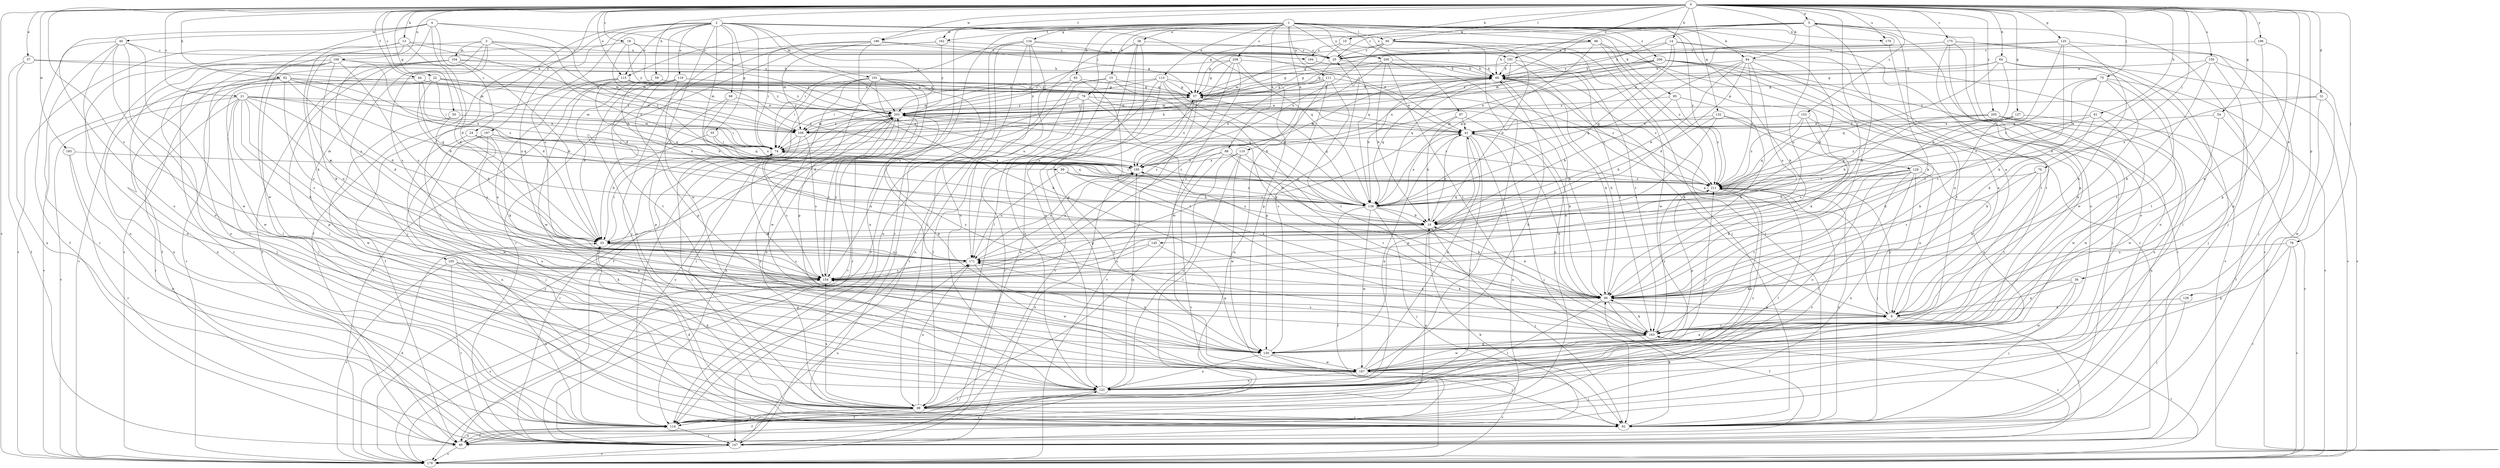 strict digraph  {
0;
1;
2;
3;
4;
5;
8;
10;
13;
14;
15;
16;
18;
21;
22;
24;
25;
31;
33;
36;
37;
38;
40;
41;
44;
49;
50;
54;
55;
57;
59;
61;
62;
64;
65;
66;
67;
68;
74;
75;
76;
78;
79;
82;
84;
85;
86;
88;
90;
95;
98;
99;
101;
104;
105;
106;
109;
110;
111;
113;
114;
115;
119;
122;
125;
127;
128;
129;
130;
132;
134;
138;
145;
147;
150;
153;
154;
162;
163;
170;
171;
175;
179;
183;
186;
187;
191;
194;
195;
196;
197;
200;
203;
205;
206;
208;
211;
0 -> 5  [label=a];
0 -> 10  [label=b];
0 -> 13  [label=b];
0 -> 14  [label=b];
0 -> 18  [label=c];
0 -> 21  [label=c];
0 -> 22  [label=c];
0 -> 31  [label=d];
0 -> 36  [label=e];
0 -> 37  [label=e];
0 -> 44  [label=f];
0 -> 50  [label=g];
0 -> 54  [label=g];
0 -> 59  [label=h];
0 -> 61  [label=h];
0 -> 62  [label=h];
0 -> 64  [label=h];
0 -> 75  [label=j];
0 -> 76  [label=j];
0 -> 78  [label=j];
0 -> 84  [label=k];
0 -> 95  [label=l];
0 -> 109  [label=n];
0 -> 115  [label=o];
0 -> 125  [label=p];
0 -> 127  [label=p];
0 -> 128  [label=p];
0 -> 132  [label=q];
0 -> 145  [label=r];
0 -> 150  [label=s];
0 -> 153  [label=s];
0 -> 154  [label=s];
0 -> 162  [label=t];
0 -> 170  [label=u];
0 -> 175  [label=v];
0 -> 179  [label=v];
0 -> 183  [label=w];
0 -> 186  [label=w];
0 -> 191  [label=x];
0 -> 196  [label=y];
0 -> 197  [label=y];
0 -> 205  [label=z];
1 -> 15  [label=b];
1 -> 38  [label=e];
1 -> 65  [label=h];
1 -> 67  [label=i];
1 -> 79  [label=j];
1 -> 84  [label=k];
1 -> 85  [label=k];
1 -> 86  [label=k];
1 -> 88  [label=k];
1 -> 90  [label=k];
1 -> 110  [label=n];
1 -> 111  [label=n];
1 -> 113  [label=n];
1 -> 114  [label=n];
1 -> 115  [label=o];
1 -> 129  [label=p];
1 -> 130  [label=p];
1 -> 134  [label=q];
1 -> 138  [label=q];
1 -> 147  [label=r];
1 -> 170  [label=u];
1 -> 186  [label=w];
1 -> 200  [label=y];
1 -> 206  [label=z];
1 -> 208  [label=z];
1 -> 211  [label=z];
2 -> 16  [label=b];
2 -> 49  [label=f];
2 -> 55  [label=g];
2 -> 68  [label=i];
2 -> 74  [label=i];
2 -> 95  [label=l];
2 -> 98  [label=l];
2 -> 99  [label=m];
2 -> 101  [label=m];
2 -> 115  [label=o];
2 -> 119  [label=o];
2 -> 138  [label=q];
2 -> 154  [label=s];
2 -> 171  [label=u];
2 -> 187  [label=w];
2 -> 191  [label=x];
2 -> 203  [label=y];
3 -> 82  [label=j];
3 -> 104  [label=m];
3 -> 105  [label=m];
3 -> 106  [label=m];
3 -> 154  [label=s];
3 -> 179  [label=v];
3 -> 194  [label=x];
3 -> 211  [label=z];
4 -> 24  [label=c];
4 -> 33  [label=d];
4 -> 40  [label=e];
4 -> 122  [label=o];
4 -> 154  [label=s];
4 -> 187  [label=w];
4 -> 203  [label=y];
4 -> 211  [label=z];
5 -> 25  [label=c];
5 -> 57  [label=g];
5 -> 66  [label=h];
5 -> 82  [label=j];
5 -> 90  [label=k];
5 -> 114  [label=n];
5 -> 122  [label=o];
5 -> 162  [label=t];
5 -> 171  [label=u];
5 -> 203  [label=y];
8 -> 5  [label=a];
8 -> 66  [label=h];
8 -> 74  [label=i];
8 -> 147  [label=r];
8 -> 163  [label=t];
8 -> 171  [label=u];
8 -> 211  [label=z];
10 -> 16  [label=b];
10 -> 106  [label=m];
10 -> 194  [label=x];
13 -> 25  [label=c];
13 -> 33  [label=d];
13 -> 74  [label=i];
13 -> 90  [label=k];
13 -> 154  [label=s];
13 -> 179  [label=v];
14 -> 25  [label=c];
14 -> 33  [label=d];
14 -> 41  [label=e];
14 -> 66  [label=h];
14 -> 138  [label=q];
14 -> 163  [label=t];
15 -> 57  [label=g];
15 -> 74  [label=i];
15 -> 114  [label=n];
15 -> 122  [label=o];
15 -> 138  [label=q];
16 -> 33  [label=d];
16 -> 41  [label=e];
16 -> 82  [label=j];
16 -> 114  [label=n];
18 -> 25  [label=c];
18 -> 41  [label=e];
18 -> 106  [label=m];
18 -> 114  [label=n];
18 -> 203  [label=y];
21 -> 33  [label=d];
21 -> 90  [label=k];
21 -> 98  [label=l];
21 -> 106  [label=m];
21 -> 130  [label=p];
21 -> 138  [label=q];
21 -> 147  [label=r];
21 -> 154  [label=s];
21 -> 171  [label=u];
21 -> 179  [label=v];
21 -> 203  [label=y];
22 -> 16  [label=b];
22 -> 41  [label=e];
22 -> 57  [label=g];
22 -> 106  [label=m];
22 -> 114  [label=n];
22 -> 187  [label=w];
22 -> 195  [label=x];
22 -> 203  [label=y];
24 -> 74  [label=i];
24 -> 138  [label=q];
24 -> 171  [label=u];
24 -> 187  [label=w];
25 -> 66  [label=h];
25 -> 74  [label=i];
31 -> 147  [label=r];
31 -> 187  [label=w];
31 -> 203  [label=y];
31 -> 211  [label=z];
33 -> 74  [label=i];
33 -> 154  [label=s];
33 -> 171  [label=u];
36 -> 8  [label=a];
36 -> 82  [label=j];
36 -> 90  [label=k];
36 -> 187  [label=w];
37 -> 49  [label=f];
37 -> 66  [label=h];
37 -> 106  [label=m];
37 -> 114  [label=n];
38 -> 25  [label=c];
38 -> 98  [label=l];
38 -> 122  [label=o];
38 -> 130  [label=p];
38 -> 154  [label=s];
40 -> 25  [label=c];
40 -> 49  [label=f];
40 -> 82  [label=j];
40 -> 114  [label=n];
40 -> 122  [label=o];
40 -> 147  [label=r];
40 -> 187  [label=w];
41 -> 74  [label=i];
41 -> 82  [label=j];
41 -> 98  [label=l];
41 -> 114  [label=n];
41 -> 130  [label=p];
41 -> 163  [label=t];
44 -> 57  [label=g];
44 -> 138  [label=q];
44 -> 179  [label=v];
44 -> 195  [label=x];
44 -> 203  [label=y];
49 -> 114  [label=n];
49 -> 122  [label=o];
49 -> 179  [label=v];
50 -> 33  [label=d];
50 -> 74  [label=i];
50 -> 106  [label=m];
50 -> 187  [label=w];
54 -> 41  [label=e];
54 -> 49  [label=f];
54 -> 187  [label=w];
55 -> 33  [label=d];
55 -> 74  [label=i];
55 -> 195  [label=x];
57 -> 66  [label=h];
57 -> 179  [label=v];
57 -> 195  [label=x];
57 -> 203  [label=y];
59 -> 57  [label=g];
59 -> 138  [label=q];
61 -> 41  [label=e];
61 -> 90  [label=k];
61 -> 187  [label=w];
61 -> 211  [label=z];
62 -> 33  [label=d];
62 -> 57  [label=g];
62 -> 74  [label=i];
62 -> 82  [label=j];
62 -> 114  [label=n];
62 -> 122  [label=o];
62 -> 154  [label=s];
62 -> 211  [label=z];
64 -> 16  [label=b];
64 -> 57  [label=g];
64 -> 66  [label=h];
64 -> 82  [label=j];
64 -> 138  [label=q];
64 -> 163  [label=t];
64 -> 179  [label=v];
65 -> 57  [label=g];
65 -> 147  [label=r];
65 -> 163  [label=t];
65 -> 203  [label=y];
66 -> 57  [label=g];
66 -> 90  [label=k];
66 -> 114  [label=n];
66 -> 138  [label=q];
66 -> 211  [label=z];
67 -> 16  [label=b];
67 -> 41  [label=e];
67 -> 90  [label=k];
67 -> 154  [label=s];
68 -> 130  [label=p];
68 -> 138  [label=q];
68 -> 203  [label=y];
74 -> 66  [label=h];
74 -> 147  [label=r];
74 -> 154  [label=s];
74 -> 171  [label=u];
74 -> 195  [label=x];
75 -> 8  [label=a];
75 -> 57  [label=g];
75 -> 90  [label=k];
75 -> 154  [label=s];
75 -> 163  [label=t];
75 -> 179  [label=v];
75 -> 211  [label=z];
76 -> 90  [label=k];
76 -> 154  [label=s];
76 -> 163  [label=t];
76 -> 211  [label=z];
78 -> 130  [label=p];
78 -> 147  [label=r];
78 -> 171  [label=u];
78 -> 179  [label=v];
79 -> 33  [label=d];
79 -> 90  [label=k];
79 -> 98  [label=l];
79 -> 147  [label=r];
79 -> 203  [label=y];
79 -> 211  [label=z];
82 -> 33  [label=d];
82 -> 90  [label=k];
82 -> 211  [label=z];
84 -> 8  [label=a];
84 -> 16  [label=b];
84 -> 33  [label=d];
84 -> 66  [label=h];
84 -> 138  [label=q];
84 -> 171  [label=u];
84 -> 179  [label=v];
84 -> 211  [label=z];
85 -> 16  [label=b];
85 -> 90  [label=k];
85 -> 203  [label=y];
85 -> 211  [label=z];
86 -> 25  [label=c];
86 -> 66  [label=h];
86 -> 82  [label=j];
86 -> 138  [label=q];
86 -> 147  [label=r];
86 -> 211  [label=z];
88 -> 16  [label=b];
88 -> 98  [label=l];
88 -> 138  [label=q];
88 -> 179  [label=v];
88 -> 195  [label=x];
90 -> 8  [label=a];
90 -> 16  [label=b];
90 -> 41  [label=e];
90 -> 49  [label=f];
90 -> 66  [label=h];
90 -> 98  [label=l];
90 -> 203  [label=y];
95 -> 25  [label=c];
95 -> 57  [label=g];
95 -> 82  [label=j];
95 -> 122  [label=o];
95 -> 163  [label=t];
95 -> 187  [label=w];
95 -> 195  [label=x];
98 -> 33  [label=d];
98 -> 49  [label=f];
98 -> 74  [label=i];
98 -> 82  [label=j];
98 -> 114  [label=n];
98 -> 154  [label=s];
98 -> 171  [label=u];
98 -> 203  [label=y];
98 -> 211  [label=z];
99 -> 16  [label=b];
99 -> 90  [label=k];
99 -> 171  [label=u];
99 -> 211  [label=z];
101 -> 49  [label=f];
101 -> 57  [label=g];
101 -> 74  [label=i];
101 -> 82  [label=j];
101 -> 90  [label=k];
101 -> 130  [label=p];
101 -> 147  [label=r];
101 -> 179  [label=v];
101 -> 187  [label=w];
104 -> 33  [label=d];
104 -> 49  [label=f];
104 -> 66  [label=h];
104 -> 98  [label=l];
104 -> 179  [label=v];
104 -> 203  [label=y];
105 -> 90  [label=k];
105 -> 114  [label=n];
105 -> 130  [label=p];
105 -> 147  [label=r];
105 -> 154  [label=s];
105 -> 179  [label=v];
106 -> 74  [label=i];
106 -> 114  [label=n];
106 -> 154  [label=s];
106 -> 203  [label=y];
109 -> 33  [label=d];
109 -> 49  [label=f];
109 -> 66  [label=h];
109 -> 90  [label=k];
109 -> 98  [label=l];
109 -> 147  [label=r];
109 -> 171  [label=u];
109 -> 179  [label=v];
110 -> 98  [label=l];
110 -> 122  [label=o];
110 -> 163  [label=t];
110 -> 187  [label=w];
110 -> 195  [label=x];
111 -> 41  [label=e];
111 -> 57  [label=g];
111 -> 106  [label=m];
111 -> 114  [label=n];
111 -> 130  [label=p];
111 -> 163  [label=t];
111 -> 195  [label=x];
113 -> 16  [label=b];
113 -> 57  [label=g];
113 -> 74  [label=i];
113 -> 106  [label=m];
113 -> 114  [label=n];
113 -> 138  [label=q];
113 -> 179  [label=v];
113 -> 211  [label=z];
114 -> 49  [label=f];
114 -> 147  [label=r];
114 -> 211  [label=z];
115 -> 8  [label=a];
115 -> 49  [label=f];
115 -> 57  [label=g];
115 -> 187  [label=w];
115 -> 195  [label=x];
119 -> 16  [label=b];
119 -> 33  [label=d];
119 -> 41  [label=e];
119 -> 57  [label=g];
119 -> 122  [label=o];
119 -> 130  [label=p];
119 -> 163  [label=t];
119 -> 179  [label=v];
122 -> 41  [label=e];
122 -> 49  [label=f];
122 -> 57  [label=g];
122 -> 98  [label=l];
122 -> 195  [label=x];
125 -> 8  [label=a];
125 -> 25  [label=c];
125 -> 57  [label=g];
125 -> 82  [label=j];
125 -> 90  [label=k];
125 -> 138  [label=q];
127 -> 41  [label=e];
127 -> 90  [label=k];
127 -> 114  [label=n];
127 -> 211  [label=z];
128 -> 8  [label=a];
128 -> 82  [label=j];
129 -> 8  [label=a];
129 -> 16  [label=b];
129 -> 82  [label=j];
129 -> 90  [label=k];
129 -> 98  [label=l];
129 -> 114  [label=n];
129 -> 122  [label=o];
129 -> 163  [label=t];
129 -> 211  [label=z];
130 -> 8  [label=a];
130 -> 25  [label=c];
130 -> 82  [label=j];
130 -> 122  [label=o];
130 -> 171  [label=u];
130 -> 187  [label=w];
132 -> 16  [label=b];
132 -> 41  [label=e];
132 -> 90  [label=k];
132 -> 122  [label=o];
132 -> 154  [label=s];
134 -> 25  [label=c];
134 -> 41  [label=e];
134 -> 74  [label=i];
134 -> 98  [label=l];
134 -> 114  [label=n];
134 -> 122  [label=o];
134 -> 171  [label=u];
134 -> 179  [label=v];
138 -> 16  [label=b];
138 -> 41  [label=e];
138 -> 49  [label=f];
138 -> 57  [label=g];
138 -> 66  [label=h];
138 -> 82  [label=j];
138 -> 90  [label=k];
138 -> 187  [label=w];
138 -> 195  [label=x];
145 -> 130  [label=p];
145 -> 154  [label=s];
145 -> 171  [label=u];
147 -> 16  [label=b];
147 -> 171  [label=u];
147 -> 179  [label=v];
147 -> 195  [label=x];
147 -> 203  [label=y];
150 -> 33  [label=d];
150 -> 66  [label=h];
150 -> 90  [label=k];
150 -> 130  [label=p];
150 -> 179  [label=v];
153 -> 90  [label=k];
153 -> 106  [label=m];
153 -> 138  [label=q];
153 -> 154  [label=s];
153 -> 211  [label=z];
154 -> 90  [label=k];
154 -> 203  [label=y];
162 -> 25  [label=c];
162 -> 33  [label=d];
162 -> 147  [label=r];
162 -> 203  [label=y];
163 -> 90  [label=k];
163 -> 130  [label=p];
163 -> 147  [label=r];
163 -> 154  [label=s];
163 -> 187  [label=w];
163 -> 203  [label=y];
163 -> 211  [label=z];
170 -> 90  [label=k];
171 -> 154  [label=s];
171 -> 187  [label=w];
171 -> 195  [label=x];
175 -> 25  [label=c];
175 -> 98  [label=l];
175 -> 106  [label=m];
175 -> 122  [label=o];
175 -> 163  [label=t];
175 -> 179  [label=v];
175 -> 187  [label=w];
175 -> 195  [label=x];
179 -> 33  [label=d];
179 -> 154  [label=s];
179 -> 163  [label=t];
179 -> 203  [label=y];
183 -> 114  [label=n];
183 -> 147  [label=r];
183 -> 195  [label=x];
186 -> 25  [label=c];
186 -> 57  [label=g];
186 -> 74  [label=i];
186 -> 82  [label=j];
186 -> 106  [label=m];
186 -> 138  [label=q];
187 -> 41  [label=e];
187 -> 66  [label=h];
187 -> 82  [label=j];
187 -> 122  [label=o];
187 -> 179  [label=v];
187 -> 211  [label=z];
191 -> 8  [label=a];
191 -> 57  [label=g];
191 -> 66  [label=h];
191 -> 138  [label=q];
191 -> 163  [label=t];
194 -> 66  [label=h];
195 -> 66  [label=h];
195 -> 171  [label=u];
195 -> 211  [label=z];
196 -> 8  [label=a];
196 -> 25  [label=c];
196 -> 130  [label=p];
197 -> 74  [label=i];
197 -> 82  [label=j];
197 -> 90  [label=k];
197 -> 114  [label=n];
197 -> 122  [label=o];
197 -> 195  [label=x];
200 -> 16  [label=b];
200 -> 57  [label=g];
200 -> 66  [label=h];
200 -> 90  [label=k];
200 -> 154  [label=s];
200 -> 163  [label=t];
203 -> 41  [label=e];
203 -> 57  [label=g];
203 -> 98  [label=l];
203 -> 106  [label=m];
203 -> 114  [label=n];
203 -> 122  [label=o];
203 -> 130  [label=p];
203 -> 154  [label=s];
205 -> 16  [label=b];
205 -> 41  [label=e];
205 -> 122  [label=o];
205 -> 138  [label=q];
205 -> 179  [label=v];
205 -> 187  [label=w];
206 -> 8  [label=a];
206 -> 57  [label=g];
206 -> 66  [label=h];
206 -> 82  [label=j];
206 -> 147  [label=r];
206 -> 163  [label=t];
206 -> 195  [label=x];
206 -> 203  [label=y];
208 -> 57  [label=g];
208 -> 66  [label=h];
208 -> 130  [label=p];
208 -> 154  [label=s];
208 -> 171  [label=u];
208 -> 187  [label=w];
208 -> 203  [label=y];
211 -> 74  [label=i];
211 -> 98  [label=l];
211 -> 122  [label=o];
211 -> 130  [label=p];
211 -> 138  [label=q];
211 -> 203  [label=y];
}
